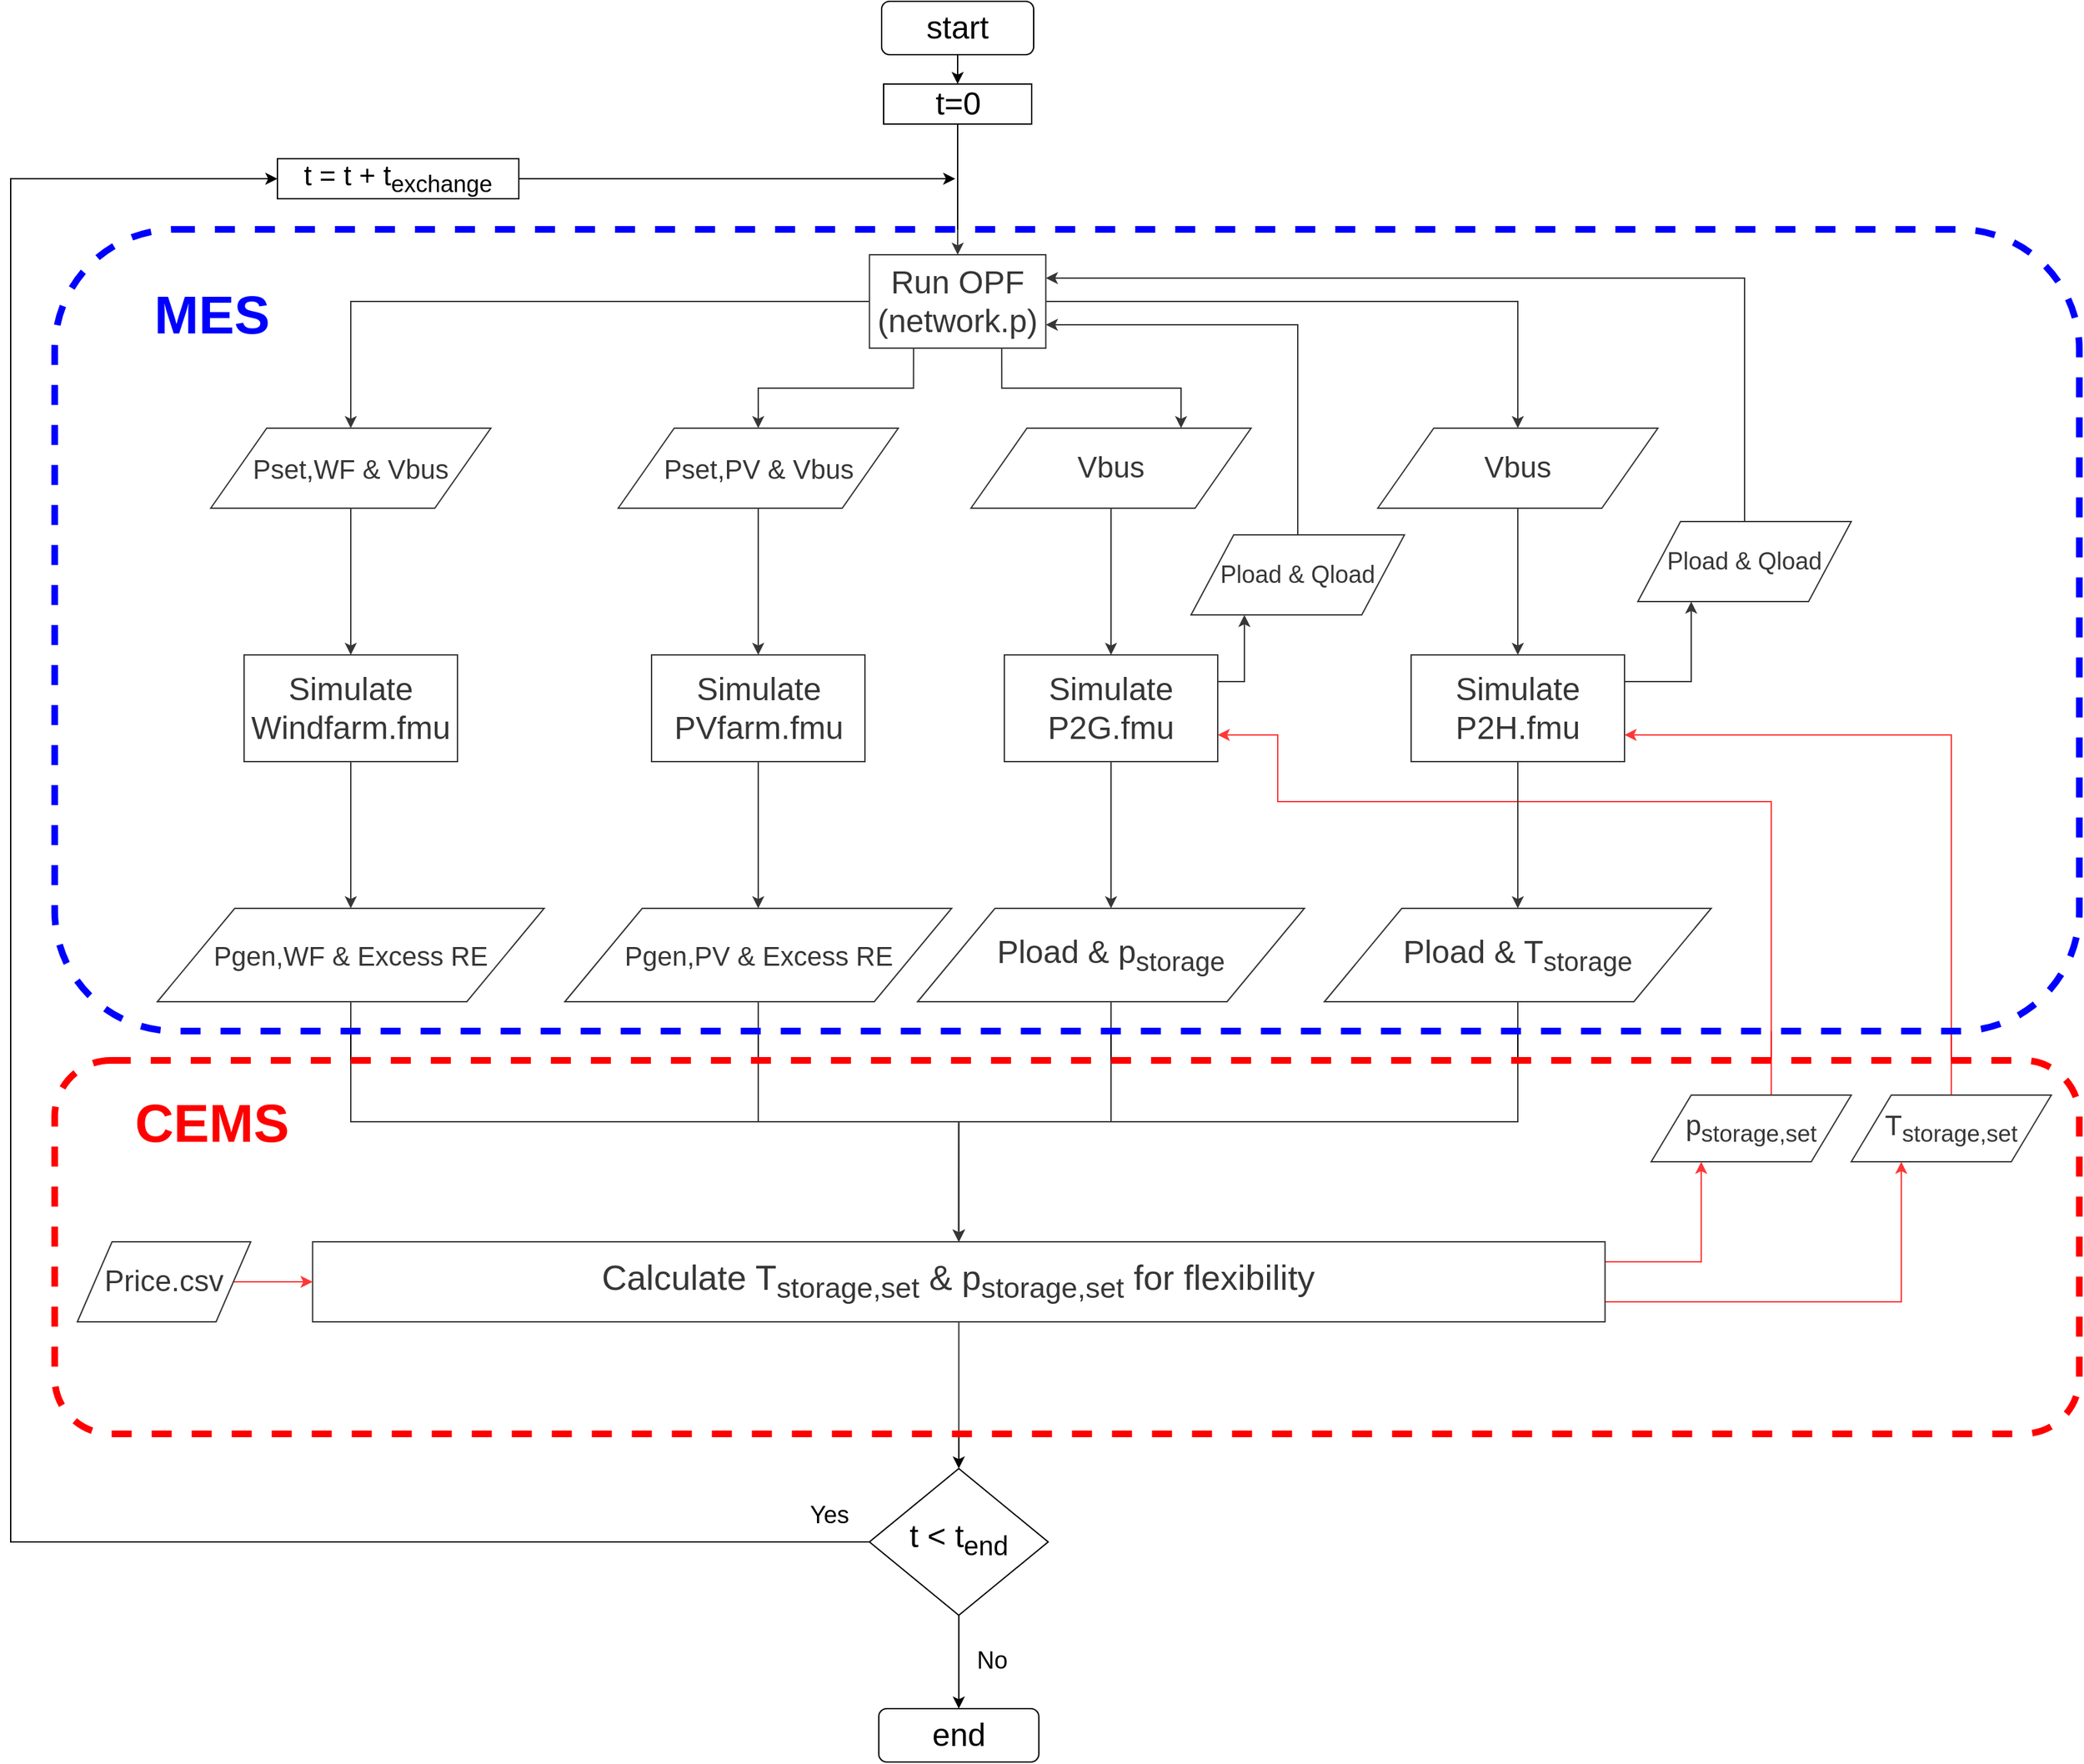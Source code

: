 <mxfile version="13.1.2" type="device"><diagram id="C5RBs43oDa-KdzZeNtuy" name="Page-1"><mxGraphModel dx="2682" dy="1512" grid="0" gridSize="10" guides="1" tooltips="1" connect="1" arrows="1" fold="1" page="0" pageScale="1" pageWidth="827" pageHeight="1169" math="0" shadow="0"><root><mxCell id="WIyWlLk6GJQsqaUBKTNV-0"/><mxCell id="WIyWlLk6GJQsqaUBKTNV-1" parent="WIyWlLk6GJQsqaUBKTNV-0"/><mxCell id="ABgxP5UdEPmgrtqfbq2U-72" style="edgeStyle=orthogonalEdgeStyle;rounded=0;orthogonalLoop=1;jettySize=auto;html=1;exitX=0.5;exitY=1;exitDx=0;exitDy=0;entryX=0.5;entryY=0;entryDx=0;entryDy=0;labelBackgroundColor=#ffffff;strokeColor=#000000;align=right;" parent="WIyWlLk6GJQsqaUBKTNV-1" source="WIyWlLk6GJQsqaUBKTNV-3" target="ABgxP5UdEPmgrtqfbq2U-15" edge="1"><mxGeometry relative="1" as="geometry"/></mxCell><mxCell id="WIyWlLk6GJQsqaUBKTNV-3" value="&lt;font style=&quot;font-size: 24px&quot;&gt;start&lt;/font&gt;" style="rounded=1;whiteSpace=wrap;html=1;fontSize=12;glass=0;strokeWidth=1;shadow=0;" parent="WIyWlLk6GJQsqaUBKTNV-1" vertex="1"><mxGeometry x="443.0" y="-60" width="114" height="40" as="geometry"/></mxCell><mxCell id="ABgxP5UdEPmgrtqfbq2U-84" style="edgeStyle=orthogonalEdgeStyle;rounded=0;orthogonalLoop=1;jettySize=auto;html=1;exitX=0;exitY=0.5;exitDx=0;exitDy=0;entryX=0;entryY=0.5;entryDx=0;entryDy=0;labelBackgroundColor=#ffffff;strokeColor=#000000;align=right;" parent="WIyWlLk6GJQsqaUBKTNV-1" source="WIyWlLk6GJQsqaUBKTNV-6" target="ABgxP5UdEPmgrtqfbq2U-0" edge="1"><mxGeometry relative="1" as="geometry"><Array as="points"><mxPoint x="-210" y="1095"/><mxPoint x="-210" y="73"/></Array></mxGeometry></mxCell><mxCell id="ABgxP5UdEPmgrtqfbq2U-141" value="" style="edgeStyle=orthogonalEdgeStyle;rounded=0;orthogonalLoop=1;jettySize=auto;html=1;labelBackgroundColor=#ffffff;strokeColor=#000000;align=right;" parent="WIyWlLk6GJQsqaUBKTNV-1" source="WIyWlLk6GJQsqaUBKTNV-6" target="WIyWlLk6GJQsqaUBKTNV-11" edge="1"><mxGeometry relative="1" as="geometry"/></mxCell><mxCell id="WIyWlLk6GJQsqaUBKTNV-6" value="&lt;font style=&quot;font-size: 24px&quot;&gt;t &amp;lt; t&lt;sub&gt;end&lt;/sub&gt;&lt;/font&gt;" style="rhombus;whiteSpace=wrap;html=1;shadow=0;fontFamily=Helvetica;fontSize=12;align=center;strokeWidth=1;spacing=6;spacingTop=-4;" parent="WIyWlLk6GJQsqaUBKTNV-1" vertex="1"><mxGeometry x="433.87" y="1040" width="134" height="110" as="geometry"/></mxCell><mxCell id="WIyWlLk6GJQsqaUBKTNV-11" value="&lt;font style=&quot;font-size: 24px&quot;&gt;end&lt;/font&gt;" style="rounded=1;whiteSpace=wrap;html=1;fontSize=12;glass=0;strokeWidth=1;shadow=0;" parent="WIyWlLk6GJQsqaUBKTNV-1" vertex="1"><mxGeometry x="440.87" y="1220" width="120" height="40" as="geometry"/></mxCell><mxCell id="RzLBS_JrSCPMi3LKgS08-0" style="edgeStyle=orthogonalEdgeStyle;rounded=0;orthogonalLoop=1;jettySize=auto;html=1;exitX=1;exitY=0.5;exitDx=0;exitDy=0;" edge="1" parent="WIyWlLk6GJQsqaUBKTNV-1" source="ABgxP5UdEPmgrtqfbq2U-0"><mxGeometry relative="1" as="geometry"><mxPoint x="498.2" y="73" as="targetPoint"/></mxGeometry></mxCell><mxCell id="ABgxP5UdEPmgrtqfbq2U-0" value="&lt;font style=&quot;font-size: 21px&quot;&gt;t = t + t&lt;sub&gt;exchange&lt;/sub&gt;&lt;/font&gt;" style="rounded=0;whiteSpace=wrap;html=1;" parent="WIyWlLk6GJQsqaUBKTNV-1" vertex="1"><mxGeometry x="-10" y="58" width="181" height="30" as="geometry"/></mxCell><mxCell id="ABgxP5UdEPmgrtqfbq2U-134" style="edgeStyle=orthogonalEdgeStyle;rounded=0;orthogonalLoop=1;jettySize=auto;html=1;exitX=0.5;exitY=1;exitDx=0;exitDy=0;entryX=0.5;entryY=0;entryDx=0;entryDy=0;labelBackgroundColor=#ffffff;strokeColor=#000000;align=right;" parent="WIyWlLk6GJQsqaUBKTNV-1" source="ABgxP5UdEPmgrtqfbq2U-1" target="ABgxP5UdEPmgrtqfbq2U-19" edge="1"><mxGeometry relative="1" as="geometry"/></mxCell><mxCell id="ABgxP5UdEPmgrtqfbq2U-1" value="&lt;font style=&quot;font-size: 20px&quot;&gt;Pset,WF &amp;amp; Vbus&lt;/font&gt;" style="shape=parallelogram;perimeter=parallelogramPerimeter;whiteSpace=wrap;html=1;" parent="WIyWlLk6GJQsqaUBKTNV-1" vertex="1"><mxGeometry x="-60" y="260" width="210" height="60" as="geometry"/></mxCell><mxCell id="ABgxP5UdEPmgrtqfbq2U-133" style="edgeStyle=orthogonalEdgeStyle;rounded=0;orthogonalLoop=1;jettySize=auto;html=1;exitX=0.5;exitY=1;exitDx=0;exitDy=0;entryX=0.5;entryY=0;entryDx=0;entryDy=0;labelBackgroundColor=#ffffff;strokeColor=#000000;align=right;" parent="WIyWlLk6GJQsqaUBKTNV-1" source="ABgxP5UdEPmgrtqfbq2U-2" target="ABgxP5UdEPmgrtqfbq2U-23" edge="1"><mxGeometry relative="1" as="geometry"/></mxCell><mxCell id="ABgxP5UdEPmgrtqfbq2U-2" value="&lt;font style=&quot;font-size: 20px&quot;&gt;Pset,PV &amp;amp; Vbus&lt;/font&gt;" style="shape=parallelogram;perimeter=parallelogramPerimeter;whiteSpace=wrap;html=1;" parent="WIyWlLk6GJQsqaUBKTNV-1" vertex="1"><mxGeometry x="245.5" y="260" width="210" height="60" as="geometry"/></mxCell><mxCell id="ABgxP5UdEPmgrtqfbq2U-136" style="edgeStyle=orthogonalEdgeStyle;rounded=0;orthogonalLoop=1;jettySize=auto;html=1;exitX=0.5;exitY=0;exitDx=0;exitDy=0;entryX=1;entryY=0.75;entryDx=0;entryDy=0;labelBackgroundColor=#ffffff;strokeColor=#000000;align=right;" parent="WIyWlLk6GJQsqaUBKTNV-1" source="ABgxP5UdEPmgrtqfbq2U-3" target="ABgxP5UdEPmgrtqfbq2U-14" edge="1"><mxGeometry relative="1" as="geometry"/></mxCell><mxCell id="ABgxP5UdEPmgrtqfbq2U-3" value="&lt;font style=&quot;font-size: 18px&quot;&gt;Pload &amp;amp; Qload&lt;/font&gt;" style="shape=parallelogram;perimeter=parallelogramPerimeter;whiteSpace=wrap;html=1;" parent="WIyWlLk6GJQsqaUBKTNV-1" vertex="1"><mxGeometry x="675" y="340" width="160" height="60" as="geometry"/></mxCell><mxCell id="ABgxP5UdEPmgrtqfbq2U-76" style="edgeStyle=orthogonalEdgeStyle;rounded=0;orthogonalLoop=1;jettySize=auto;html=1;exitX=0;exitY=0.5;exitDx=0;exitDy=0;labelBackgroundColor=#ffffff;strokeColor=#000000;align=right;" parent="WIyWlLk6GJQsqaUBKTNV-1" source="ABgxP5UdEPmgrtqfbq2U-14" target="ABgxP5UdEPmgrtqfbq2U-1" edge="1"><mxGeometry relative="1" as="geometry"/></mxCell><mxCell id="ABgxP5UdEPmgrtqfbq2U-77" style="edgeStyle=orthogonalEdgeStyle;rounded=0;orthogonalLoop=1;jettySize=auto;html=1;exitX=0.25;exitY=1;exitDx=0;exitDy=0;entryX=0.5;entryY=0;entryDx=0;entryDy=0;labelBackgroundColor=#ffffff;strokeColor=#000000;align=right;" parent="WIyWlLk6GJQsqaUBKTNV-1" source="ABgxP5UdEPmgrtqfbq2U-14" target="ABgxP5UdEPmgrtqfbq2U-2" edge="1"><mxGeometry relative="1" as="geometry"/></mxCell><mxCell id="ABgxP5UdEPmgrtqfbq2U-79" style="edgeStyle=orthogonalEdgeStyle;rounded=0;orthogonalLoop=1;jettySize=auto;html=1;exitX=0.75;exitY=1;exitDx=0;exitDy=0;entryX=0.75;entryY=0;entryDx=0;entryDy=0;labelBackgroundColor=#ffffff;strokeColor=#000000;align=right;" parent="WIyWlLk6GJQsqaUBKTNV-1" source="ABgxP5UdEPmgrtqfbq2U-14" target="ABgxP5UdEPmgrtqfbq2U-17" edge="1"><mxGeometry relative="1" as="geometry"/></mxCell><mxCell id="ABgxP5UdEPmgrtqfbq2U-80" style="edgeStyle=orthogonalEdgeStyle;rounded=0;orthogonalLoop=1;jettySize=auto;html=1;exitX=1;exitY=0.5;exitDx=0;exitDy=0;entryX=0.5;entryY=0;entryDx=0;entryDy=0;labelBackgroundColor=#ffffff;strokeColor=#000000;align=right;" parent="WIyWlLk6GJQsqaUBKTNV-1" source="ABgxP5UdEPmgrtqfbq2U-14" target="ABgxP5UdEPmgrtqfbq2U-18" edge="1"><mxGeometry relative="1" as="geometry"/></mxCell><mxCell id="ABgxP5UdEPmgrtqfbq2U-14" value="&lt;font style=&quot;font-size: 24px&quot;&gt;Run OPF&lt;br&gt;(network.p)&lt;/font&gt;" style="rounded=0;whiteSpace=wrap;html=1;" parent="WIyWlLk6GJQsqaUBKTNV-1" vertex="1"><mxGeometry x="433.875" y="130" width="132.25" height="70" as="geometry"/></mxCell><mxCell id="ABgxP5UdEPmgrtqfbq2U-73" value="" style="edgeStyle=orthogonalEdgeStyle;rounded=0;orthogonalLoop=1;jettySize=auto;html=1;labelBackgroundColor=#ffffff;strokeColor=#000000;align=right;" parent="WIyWlLk6GJQsqaUBKTNV-1" source="ABgxP5UdEPmgrtqfbq2U-15" target="ABgxP5UdEPmgrtqfbq2U-14" edge="1"><mxGeometry relative="1" as="geometry"/></mxCell><mxCell id="ABgxP5UdEPmgrtqfbq2U-15" value="&lt;font style=&quot;font-size: 24px&quot;&gt;t=0&lt;/font&gt;" style="rounded=0;whiteSpace=wrap;html=1;" parent="WIyWlLk6GJQsqaUBKTNV-1" vertex="1"><mxGeometry x="444.5" y="2" width="111" height="30" as="geometry"/></mxCell><mxCell id="ABgxP5UdEPmgrtqfbq2U-132" style="edgeStyle=orthogonalEdgeStyle;rounded=0;orthogonalLoop=1;jettySize=auto;html=1;exitX=0.5;exitY=1;exitDx=0;exitDy=0;entryX=0.5;entryY=0;entryDx=0;entryDy=0;labelBackgroundColor=#ffffff;strokeColor=#000000;align=right;" parent="WIyWlLk6GJQsqaUBKTNV-1" source="ABgxP5UdEPmgrtqfbq2U-17" target="ABgxP5UdEPmgrtqfbq2U-22" edge="1"><mxGeometry relative="1" as="geometry"/></mxCell><mxCell id="ABgxP5UdEPmgrtqfbq2U-17" value="&lt;font style=&quot;font-size: 22px&quot;&gt;Vbus&lt;/font&gt;" style="shape=parallelogram;perimeter=parallelogramPerimeter;whiteSpace=wrap;html=1;" parent="WIyWlLk6GJQsqaUBKTNV-1" vertex="1"><mxGeometry x="510" y="260" width="210" height="60" as="geometry"/></mxCell><mxCell id="ABgxP5UdEPmgrtqfbq2U-131" style="edgeStyle=orthogonalEdgeStyle;rounded=0;orthogonalLoop=1;jettySize=auto;html=1;exitX=0.5;exitY=1;exitDx=0;exitDy=0;entryX=0.5;entryY=0;entryDx=0;entryDy=0;labelBackgroundColor=#ffffff;strokeColor=#000000;align=right;" parent="WIyWlLk6GJQsqaUBKTNV-1" source="ABgxP5UdEPmgrtqfbq2U-18" target="ABgxP5UdEPmgrtqfbq2U-21" edge="1"><mxGeometry relative="1" as="geometry"/></mxCell><mxCell id="ABgxP5UdEPmgrtqfbq2U-18" value="&lt;font style=&quot;font-size: 22px&quot;&gt;Vbus&lt;/font&gt;" style="shape=parallelogram;perimeter=parallelogramPerimeter;whiteSpace=wrap;html=1;" parent="WIyWlLk6GJQsqaUBKTNV-1" vertex="1"><mxGeometry x="815" y="260" width="210" height="60" as="geometry"/></mxCell><mxCell id="ABgxP5UdEPmgrtqfbq2U-137" style="edgeStyle=orthogonalEdgeStyle;rounded=0;orthogonalLoop=1;jettySize=auto;html=1;exitX=0.5;exitY=0;exitDx=0;exitDy=0;entryX=1;entryY=0.25;entryDx=0;entryDy=0;labelBackgroundColor=#ffffff;strokeColor=#000000;align=right;" parent="WIyWlLk6GJQsqaUBKTNV-1" source="ABgxP5UdEPmgrtqfbq2U-20" target="ABgxP5UdEPmgrtqfbq2U-14" edge="1"><mxGeometry relative="1" as="geometry"/></mxCell><mxCell id="ABgxP5UdEPmgrtqfbq2U-20" value="&lt;font style=&quot;font-size: 18px&quot;&gt;Pload &amp;amp; Qload&lt;/font&gt;" style="shape=parallelogram;perimeter=parallelogramPerimeter;whiteSpace=wrap;html=1;" parent="WIyWlLk6GJQsqaUBKTNV-1" vertex="1"><mxGeometry x="1010" y="330" width="160" height="60" as="geometry"/></mxCell><mxCell id="ABgxP5UdEPmgrtqfbq2U-144" style="edgeStyle=orthogonalEdgeStyle;rounded=0;orthogonalLoop=1;jettySize=auto;html=1;exitX=0.5;exitY=1;exitDx=0;exitDy=0;entryX=0.5;entryY=0;entryDx=0;entryDy=0;labelBackgroundColor=#ffffff;strokeColor=#000000;align=right;" parent="WIyWlLk6GJQsqaUBKTNV-1" source="ABgxP5UdEPmgrtqfbq2U-24" target="ABgxP5UdEPmgrtqfbq2U-32" edge="1"><mxGeometry relative="1" as="geometry"/></mxCell><mxCell id="ABgxP5UdEPmgrtqfbq2U-24" value="&lt;div&gt;&lt;font style=&quot;font-size: 20px&quot;&gt;Pgen,WF &amp;amp; Excess RE&lt;/font&gt;&lt;/div&gt;" style="shape=parallelogram;perimeter=parallelogramPerimeter;whiteSpace=wrap;html=1;align=center;" parent="WIyWlLk6GJQsqaUBKTNV-1" vertex="1"><mxGeometry x="-100" y="620" width="290" height="70" as="geometry"/></mxCell><mxCell id="ABgxP5UdEPmgrtqfbq2U-145" style="edgeStyle=orthogonalEdgeStyle;rounded=0;orthogonalLoop=1;jettySize=auto;html=1;exitX=0.5;exitY=1;exitDx=0;exitDy=0;entryX=0.5;entryY=0;entryDx=0;entryDy=0;labelBackgroundColor=#ffffff;strokeColor=#000000;align=right;" parent="WIyWlLk6GJQsqaUBKTNV-1" source="ABgxP5UdEPmgrtqfbq2U-28" target="ABgxP5UdEPmgrtqfbq2U-32" edge="1"><mxGeometry relative="1" as="geometry"/></mxCell><mxCell id="ABgxP5UdEPmgrtqfbq2U-28" value="&lt;font style=&quot;font-size: 20px&quot;&gt;Pgen,PV &amp;amp; Excess RE&lt;/font&gt;" style="shape=parallelogram;perimeter=parallelogramPerimeter;whiteSpace=wrap;html=1;" parent="WIyWlLk6GJQsqaUBKTNV-1" vertex="1"><mxGeometry x="205.5" y="620" width="290" height="70" as="geometry"/></mxCell><mxCell id="ABgxP5UdEPmgrtqfbq2U-147" style="edgeStyle=orthogonalEdgeStyle;rounded=0;orthogonalLoop=1;jettySize=auto;html=1;exitX=0.5;exitY=1;exitDx=0;exitDy=0;entryX=0.5;entryY=0;entryDx=0;entryDy=0;labelBackgroundColor=#ffffff;strokeColor=#000000;align=right;" parent="WIyWlLk6GJQsqaUBKTNV-1" source="ABgxP5UdEPmgrtqfbq2U-29" target="ABgxP5UdEPmgrtqfbq2U-32" edge="1"><mxGeometry relative="1" as="geometry"/></mxCell><mxCell id="ABgxP5UdEPmgrtqfbq2U-29" value="&lt;font style=&quot;font-size: 24px&quot;&gt;Pload &amp;amp; p&lt;sub&gt;storage&lt;/sub&gt;&lt;/font&gt;" style="shape=parallelogram;perimeter=parallelogramPerimeter;whiteSpace=wrap;html=1;" parent="WIyWlLk6GJQsqaUBKTNV-1" vertex="1"><mxGeometry x="470.0" y="620" width="290" height="70" as="geometry"/></mxCell><mxCell id="ABgxP5UdEPmgrtqfbq2U-148" style="edgeStyle=orthogonalEdgeStyle;rounded=0;orthogonalLoop=1;jettySize=auto;html=1;exitX=0.5;exitY=1;exitDx=0;exitDy=0;entryX=0.5;entryY=0;entryDx=0;entryDy=0;labelBackgroundColor=#ffffff;strokeColor=#000000;align=right;" parent="WIyWlLk6GJQsqaUBKTNV-1" source="ABgxP5UdEPmgrtqfbq2U-30" target="ABgxP5UdEPmgrtqfbq2U-32" edge="1"><mxGeometry relative="1" as="geometry"/></mxCell><mxCell id="ABgxP5UdEPmgrtqfbq2U-30" value="&lt;font style=&quot;font-size: 24px&quot;&gt;Pload &amp;amp; T&lt;sub&gt;storage&lt;/sub&gt;&lt;/font&gt;" style="shape=parallelogram;perimeter=parallelogramPerimeter;whiteSpace=wrap;html=1;" parent="WIyWlLk6GJQsqaUBKTNV-1" vertex="1"><mxGeometry x="775" y="620" width="290" height="70" as="geometry"/></mxCell><mxCell id="ABgxP5UdEPmgrtqfbq2U-89" style="edgeStyle=orthogonalEdgeStyle;rounded=0;orthogonalLoop=1;jettySize=auto;html=1;exitX=1;exitY=0.25;exitDx=0;exitDy=0;entryX=0.25;entryY=1;entryDx=0;entryDy=0;labelBackgroundColor=#ffffff;strokeColor=#FF0000;align=right;" parent="WIyWlLk6GJQsqaUBKTNV-1" source="ABgxP5UdEPmgrtqfbq2U-32" target="ABgxP5UdEPmgrtqfbq2U-52" edge="1"><mxGeometry relative="1" as="geometry"/></mxCell><mxCell id="ABgxP5UdEPmgrtqfbq2U-90" style="edgeStyle=orthogonalEdgeStyle;rounded=0;orthogonalLoop=1;jettySize=auto;html=1;exitX=1;exitY=0.75;exitDx=0;exitDy=0;entryX=0.25;entryY=1;entryDx=0;entryDy=0;labelBackgroundColor=#ffffff;strokeColor=#FF0000;align=right;" parent="WIyWlLk6GJQsqaUBKTNV-1" source="ABgxP5UdEPmgrtqfbq2U-32" target="ABgxP5UdEPmgrtqfbq2U-51" edge="1"><mxGeometry relative="1" as="geometry"/></mxCell><mxCell id="ABgxP5UdEPmgrtqfbq2U-142" style="edgeStyle=orthogonalEdgeStyle;rounded=0;orthogonalLoop=1;jettySize=auto;html=1;exitX=0.5;exitY=1;exitDx=0;exitDy=0;entryX=0.5;entryY=0;entryDx=0;entryDy=0;labelBackgroundColor=#ffffff;strokeColor=#000000;align=right;" parent="WIyWlLk6GJQsqaUBKTNV-1" source="ABgxP5UdEPmgrtqfbq2U-32" target="WIyWlLk6GJQsqaUBKTNV-6" edge="1"><mxGeometry relative="1" as="geometry"/></mxCell><mxCell id="ABgxP5UdEPmgrtqfbq2U-32" value="&lt;font style=&quot;font-size: 26px&quot;&gt;Calculate T&lt;sub&gt;storage,set&lt;/sub&gt; &amp;amp; p&lt;sub&gt;storage,set&lt;/sub&gt; for flexibility&lt;/font&gt;" style="rounded=0;whiteSpace=wrap;html=1;spacing=4;" parent="WIyWlLk6GJQsqaUBKTNV-1" vertex="1"><mxGeometry x="16.37" y="870" width="969" height="60" as="geometry"/></mxCell><mxCell id="ABgxP5UdEPmgrtqfbq2U-113" style="edgeStyle=orthogonalEdgeStyle;rounded=0;orthogonalLoop=1;jettySize=auto;html=1;exitX=0.5;exitY=0;exitDx=0;exitDy=0;entryX=1;entryY=0.75;entryDx=0;entryDy=0;labelBackgroundColor=#ffffff;strokeColor=#FF0000;align=right;" parent="WIyWlLk6GJQsqaUBKTNV-1" source="ABgxP5UdEPmgrtqfbq2U-51" target="ABgxP5UdEPmgrtqfbq2U-21" edge="1"><mxGeometry relative="1" as="geometry"/></mxCell><mxCell id="ABgxP5UdEPmgrtqfbq2U-51" value="&lt;font style=&quot;font-size: 21px&quot;&gt;T&lt;sub&gt;storage,set&lt;/sub&gt;&lt;/font&gt;" style="shape=parallelogram;perimeter=parallelogramPerimeter;whiteSpace=wrap;html=1;" parent="WIyWlLk6GJQsqaUBKTNV-1" vertex="1"><mxGeometry x="1170" y="760" width="150" height="50" as="geometry"/></mxCell><mxCell id="ABgxP5UdEPmgrtqfbq2U-138" style="edgeStyle=orthogonalEdgeStyle;rounded=0;orthogonalLoop=1;jettySize=auto;html=1;exitX=0.5;exitY=0;exitDx=0;exitDy=0;entryX=1;entryY=0.75;entryDx=0;entryDy=0;labelBackgroundColor=#ffffff;strokeColor=#FF0000;align=right;" parent="WIyWlLk6GJQsqaUBKTNV-1" source="ABgxP5UdEPmgrtqfbq2U-52" target="ABgxP5UdEPmgrtqfbq2U-22" edge="1"><mxGeometry relative="1" as="geometry"><Array as="points"><mxPoint x="1110" y="760"/><mxPoint x="1110" y="540"/><mxPoint x="740" y="540"/><mxPoint x="740" y="490"/></Array></mxGeometry></mxCell><mxCell id="ABgxP5UdEPmgrtqfbq2U-52" value="&lt;font style=&quot;font-size: 21px&quot;&gt;p&lt;sub&gt;storage,set&lt;/sub&gt;&lt;/font&gt;" style="shape=parallelogram;perimeter=parallelogramPerimeter;whiteSpace=wrap;html=1;" parent="WIyWlLk6GJQsqaUBKTNV-1" vertex="1"><mxGeometry x="1020" y="760" width="150" height="50" as="geometry"/></mxCell><mxCell id="ABgxP5UdEPmgrtqfbq2U-85" value="" style="edgeStyle=orthogonalEdgeStyle;rounded=0;orthogonalLoop=1;jettySize=auto;html=1;labelBackgroundColor=#ffffff;strokeColor=#FF0000;align=right;" parent="WIyWlLk6GJQsqaUBKTNV-1" source="ABgxP5UdEPmgrtqfbq2U-55" target="ABgxP5UdEPmgrtqfbq2U-32" edge="1"><mxGeometry relative="1" as="geometry"/></mxCell><mxCell id="ABgxP5UdEPmgrtqfbq2U-55" value="&lt;font style=&quot;font-size: 22px&quot;&gt;Price.csv&lt;/font&gt;" style="shape=parallelogram;perimeter=parallelogramPerimeter;whiteSpace=wrap;html=1;" parent="WIyWlLk6GJQsqaUBKTNV-1" vertex="1"><mxGeometry x="-160" y="870" width="130" height="60" as="geometry"/></mxCell><mxCell id="ABgxP5UdEPmgrtqfbq2U-117" style="edgeStyle=orthogonalEdgeStyle;rounded=0;orthogonalLoop=1;jettySize=auto;html=1;exitX=0.5;exitY=1;exitDx=0;exitDy=0;entryX=0.5;entryY=0;entryDx=0;entryDy=0;labelBackgroundColor=#ffffff;strokeColor=#000000;align=right;" parent="WIyWlLk6GJQsqaUBKTNV-1" source="ABgxP5UdEPmgrtqfbq2U-19" target="ABgxP5UdEPmgrtqfbq2U-24" edge="1"><mxGeometry relative="1" as="geometry"/></mxCell><mxCell id="ABgxP5UdEPmgrtqfbq2U-19" value="&lt;font style=&quot;font-size: 24px&quot;&gt;Simulate Windfarm.fmu&lt;/font&gt;" style="rounded=0;whiteSpace=wrap;html=1;aspect=fixed;" parent="WIyWlLk6GJQsqaUBKTNV-1" vertex="1"><mxGeometry x="-35.0" y="430" width="160" height="80" as="geometry"/></mxCell><mxCell id="ABgxP5UdEPmgrtqfbq2U-93" style="edgeStyle=orthogonalEdgeStyle;rounded=0;orthogonalLoop=1;jettySize=auto;html=1;exitX=1;exitY=0.25;exitDx=0;exitDy=0;entryX=0.25;entryY=1;entryDx=0;entryDy=0;labelBackgroundColor=#ffffff;strokeColor=#000000;align=right;" parent="WIyWlLk6GJQsqaUBKTNV-1" source="ABgxP5UdEPmgrtqfbq2U-21" target="ABgxP5UdEPmgrtqfbq2U-20" edge="1"><mxGeometry relative="1" as="geometry"/></mxCell><mxCell id="ABgxP5UdEPmgrtqfbq2U-114" style="edgeStyle=orthogonalEdgeStyle;rounded=0;orthogonalLoop=1;jettySize=auto;html=1;exitX=0.5;exitY=1;exitDx=0;exitDy=0;labelBackgroundColor=#ffffff;strokeColor=#000000;align=right;" parent="WIyWlLk6GJQsqaUBKTNV-1" source="ABgxP5UdEPmgrtqfbq2U-21" target="ABgxP5UdEPmgrtqfbq2U-30" edge="1"><mxGeometry relative="1" as="geometry"/></mxCell><mxCell id="ABgxP5UdEPmgrtqfbq2U-21" value="&lt;font style=&quot;font-size: 24px&quot;&gt;Simulate P2H.fmu&lt;/font&gt;" style="rounded=0;whiteSpace=wrap;html=1;aspect=fixed;" parent="WIyWlLk6GJQsqaUBKTNV-1" vertex="1"><mxGeometry x="840" y="430" width="160" height="80" as="geometry"/></mxCell><mxCell id="ABgxP5UdEPmgrtqfbq2U-94" style="edgeStyle=orthogonalEdgeStyle;rounded=0;orthogonalLoop=1;jettySize=auto;html=1;exitX=1;exitY=0.25;exitDx=0;exitDy=0;entryX=0.25;entryY=1;entryDx=0;entryDy=0;labelBackgroundColor=#ffffff;strokeColor=#000000;align=right;" parent="WIyWlLk6GJQsqaUBKTNV-1" source="ABgxP5UdEPmgrtqfbq2U-22" target="ABgxP5UdEPmgrtqfbq2U-3" edge="1"><mxGeometry relative="1" as="geometry"/></mxCell><mxCell id="ABgxP5UdEPmgrtqfbq2U-115" style="edgeStyle=orthogonalEdgeStyle;rounded=0;orthogonalLoop=1;jettySize=auto;html=1;exitX=0.5;exitY=1;exitDx=0;exitDy=0;entryX=0.5;entryY=0;entryDx=0;entryDy=0;labelBackgroundColor=#ffffff;strokeColor=#000000;align=right;" parent="WIyWlLk6GJQsqaUBKTNV-1" source="ABgxP5UdEPmgrtqfbq2U-22" target="ABgxP5UdEPmgrtqfbq2U-29" edge="1"><mxGeometry relative="1" as="geometry"/></mxCell><mxCell id="ABgxP5UdEPmgrtqfbq2U-22" value="&lt;font style=&quot;font-size: 24px&quot;&gt;Simulate P2G.fmu&lt;/font&gt;" style="rounded=0;whiteSpace=wrap;html=1;aspect=fixed;" parent="WIyWlLk6GJQsqaUBKTNV-1" vertex="1"><mxGeometry x="535" y="430" width="160" height="80" as="geometry"/></mxCell><mxCell id="ABgxP5UdEPmgrtqfbq2U-116" style="edgeStyle=orthogonalEdgeStyle;rounded=0;orthogonalLoop=1;jettySize=auto;html=1;exitX=0.5;exitY=1;exitDx=0;exitDy=0;entryX=0.5;entryY=0;entryDx=0;entryDy=0;labelBackgroundColor=#ffffff;strokeColor=#000000;align=right;" parent="WIyWlLk6GJQsqaUBKTNV-1" source="ABgxP5UdEPmgrtqfbq2U-23" target="ABgxP5UdEPmgrtqfbq2U-28" edge="1"><mxGeometry relative="1" as="geometry"/></mxCell><mxCell id="ABgxP5UdEPmgrtqfbq2U-23" value="&lt;font style=&quot;font-size: 24px&quot;&gt;Simulate PVfarm.fmu&lt;/font&gt;" style="rounded=0;whiteSpace=wrap;html=1;aspect=fixed;" parent="WIyWlLk6GJQsqaUBKTNV-1" vertex="1"><mxGeometry x="270.5" y="430" width="160" height="80" as="geometry"/></mxCell><mxCell id="ABgxP5UdEPmgrtqfbq2U-67" value="&lt;font style=&quot;font-size: 18px&quot;&gt;Yes&lt;/font&gt;" style="text;html=1;strokeColor=none;fillColor=none;align=center;verticalAlign=middle;whiteSpace=wrap;rounded=0;" parent="WIyWlLk6GJQsqaUBKTNV-1" vertex="1"><mxGeometry x="373.87" y="1060" width="60" height="30" as="geometry"/></mxCell><mxCell id="ABgxP5UdEPmgrtqfbq2U-69" value="&lt;font style=&quot;font-size: 18px&quot;&gt;No&lt;/font&gt;" style="text;html=1;strokeColor=none;fillColor=none;align=center;verticalAlign=middle;whiteSpace=wrap;rounded=0;" parent="WIyWlLk6GJQsqaUBKTNV-1" vertex="1"><mxGeometry x="495.5" y="1169" width="60" height="30" as="geometry"/></mxCell><mxCell id="ABgxP5UdEPmgrtqfbq2U-150" value="" style="rounded=1;whiteSpace=wrap;html=1;fillOpacity=21;strokeOpacity=100;dashed=1;strokeWidth=5;overflow=hidden;strokeColor=#FF0000;" parent="WIyWlLk6GJQsqaUBKTNV-1" vertex="1"><mxGeometry x="-177" y="734" width="1518" height="280" as="geometry"/></mxCell><mxCell id="ABgxP5UdEPmgrtqfbq2U-152" value="&lt;font color=&quot;#ff0000&quot; size=&quot;1&quot;&gt;&lt;b style=&quot;font-size: 40px&quot;&gt;CEMS&lt;/b&gt;&lt;/font&gt;" style="text;html=1;strokeColor=none;fillColor=none;align=center;verticalAlign=middle;whiteSpace=wrap;rounded=0;" parent="WIyWlLk6GJQsqaUBKTNV-1" vertex="1"><mxGeometry x="-133.63" y="750" width="150" height="60" as="geometry"/></mxCell><mxCell id="ABgxP5UdEPmgrtqfbq2U-156" value="" style="rounded=1;whiteSpace=wrap;html=1;fillOpacity=21;strokeOpacity=100;dashed=1;strokeWidth=5;overflow=hidden;strokeColor=#0000FF;" parent="WIyWlLk6GJQsqaUBKTNV-1" vertex="1"><mxGeometry x="-177" y="111" width="1518" height="601" as="geometry"/></mxCell><mxCell id="ABgxP5UdEPmgrtqfbq2U-157" value="&lt;font size=&quot;1&quot; color=&quot;#0000ff&quot;&gt;&lt;b style=&quot;font-size: 40px&quot;&gt;MES&lt;/b&gt;&lt;/font&gt;" style="text;html=1;strokeColor=none;fillColor=none;align=center;verticalAlign=middle;whiteSpace=wrap;rounded=0;" parent="WIyWlLk6GJQsqaUBKTNV-1" vertex="1"><mxGeometry x="-133.63" y="144" width="150" height="60" as="geometry"/></mxCell></root></mxGraphModel></diagram></mxfile>